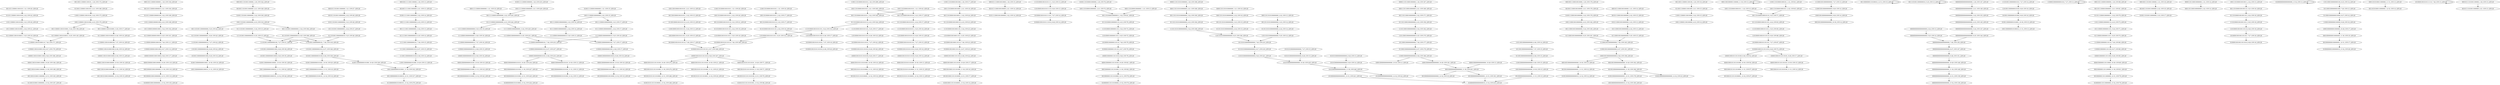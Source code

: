 digraph G {
    "11000011001010001000_8-28_COV:16_LEN:20" -> "10000110010100010000_9-29_COV:15_LEN:20";
    "01110000100000100010_6-25_COV:101_LEN:20" -> "11100001000001000100_7-26_COV:111_LEN:20";
    "00101110100110000000_2-22_COV:29_LEN:20" -> "01011101001100000000_3-23_COV:29_LEN:20";
    "01001111100110000000_3-22_COV:14_LEN:20" -> "10011111001100000000_4-23_COV:13_LEN:20";
    "11110100110000000010_6-25_COV:15_LEN:20" -> "11101001100000000100_7-27_COV:31_LEN:20";
    "11110100110000000010_6-25_COV:15_LEN:20" -> "11101001100000000101_7-26_COV:318_LEN:20";
    "11011100001100101000_3-23_COV:20_LEN:20" -> "10111000011001010001_4-24_COV:21_LEN:20";
    "01001111100001000000_1-20_COV:233_LEN:20" -> "10011111000010000000_2-21_COV:229_LEN:20";
    "00110100001001010110_3-23_COV:17_LEN:20" -> "01101000010010101101_4-24_COV:16_LEN:20";
    "00111010000100100011_3-22_COV:24_LEN:20" -> "01110100001001000110_4-23_COV:23_LEN:20";
    "11010011000000001000_8-28_COV:38_LEN:20" -> "10100110000000010000_9-29_COV:35_LEN:20";
    "00101111000100100000_2-21_COV:14_LEN:20" -> "01011110001001000000_3-22_COV:14_LEN:20";
    "01110000110010100011_5-25_COV:19_LEN:20" -> "11100001100101000110_7-26_COV:171_LEN:20";
    "11010000100101011110_6-26_COV:13_LEN:20" -> "10100001001010111101_7-27_COV:14_LEN:20";
    "01101000010010101101_4-24_COV:19_LEN:20" -> "11010000100101011011_5-25_COV:18_LEN:20";
    "00010010001101101000_11-30_COV:16_LEN:20" -> "00100100011011010000_12-31_COV:17_LEN:20";
    "11010000100000011011_6-25_COV:72_LEN:20" -> "10100001000000110110_7-26_COV:79_LEN:20";
    "11101000010010101101_5-24_COV:312_LEN:20" -> "11010000100101011011_6-25_COV:312_LEN:20";
    "11101000010010101101_5-24_COV:312_LEN:20" -> "11010000100101011010_6-26_COV:17_LEN:20";
    "00010010101101101000_11-30_COV:274_LEN:20" -> "00100101011011010000_12-31_COV:266_LEN:20";
    "11101000010000001101_5-24_COV:72_LEN:20" -> "11010000100000011011_6-25_COV:72_LEN:20";
    "10010000000000000000_10-30_COV:15_LEN:20" -> "00100000000000000001_11-31_COV:15_LEN:20";
    "11101001100000000100_7-27_COV:31_LEN:20" -> "11010011000000001000_8-28_COV:38_LEN:20";
    "00011011010100000000_2-22_COV:13_LEN:20" -> "00110110101000000000_3-23_COV:14_LEN:20";
    "11111000010000000000_5-25_COV:19_LEN:20" -> "11110000100000000001_6-26_COV:18_LEN:20";
    "00100100000000000000_11-30_COV:196_LEN:20" -> "01001000000000000001_12-31_COV:178_LEN:20";
    "00100100000000000000_11-30_COV:196_LEN:20" -> "01001000000000000000_12-32_COV:23_LEN:20";
    "00110011100001100100_1-20_COV:16_LEN:20" -> "01100111000011001000_2-21_COV:15_LEN:20";
    "10000100000100010000_9-28_COV:117_LEN:20" -> "00001000001000100000_10-29_COV:118_LEN:20";
    "00011001000001100000_11-30_COV:13_LEN:20" -> "00011001000001100000_11-30_COV:13_LEN:20";
    "10011010000100101011_2-22_COV:20_LEN:20" -> "00110100001001010110_3-23_COV:21_LEN:20";
    "10011101000010001011_2-22_COV:63_LEN:20" -> "00111010000100010110_3-23_COV:71_LEN:20";
    "01011101001100000000_3-23_COV:29_LEN:20" -> "10111010011000000001_4-24_COV:27_LEN:20";
    "11100010010000000000_7-27_COV:13_LEN:20" -> "11000100100000000000_8-28_COV:14_LEN:20";
    "00110000000110100010_12-31_COV:15_LEN:20" -> "00110000000110100010_12-31_COV:15_LEN:20";
    "10110010000000000000_7-27_COV:15_LEN:20" -> "01100100000000000000_8-28_COV:15_LEN:20";
    "01100111000011001000_2-21_COV:15_LEN:20" -> "11001110000110010000_3-22_COV:15_LEN:20";
    "00111010011000000010_5-25_COV:13_LEN:20" -> "00111010011000000010_5-25_COV:13_LEN:20";
    "10011101000010010001_2-21_COV:18_LEN:20" -> "00111010000100100011_3-22_COV:24_LEN:20";
    "01101110000110010100_2-22_COV:22_LEN:20" -> "11011100001100101000_3-23_COV:20_LEN:20";
    "11110000100000000001_6-26_COV:18_LEN:20" -> "11100001000000000010_7-27_COV:18_LEN:20";
    "00000000000000000000_4-23_COV:145_LEN:20" -> "00000000000000000000_5-24_COV:147_LEN:20";
    "00011011100001000001_1-20_COV:104_LEN:20" -> "00110111000010000010_2-21_COV:104_LEN:20";
    "10100001001010110101_7-27_COV:22_LEN:20" -> "01000010010101101010_8-28_COV:26_LEN:20";
    "11101100010000000000_5-24_COV:162_LEN:20" -> "11011000100000000000_6-25_COV:170_LEN:20";
    "11101001100000001010_7-27_COV:14_LEN:20" -> "11010011000000010100_8-28_COV:16_LEN:20";
    "01000010010101101010_8-28_COV:26_LEN:20" -> "10000100101011010100_9-29_COV:17_LEN:20";
    "11000010000000001010_7-27_COV:13_LEN:20" -> "11000010000000001010_7-27_COV:13_LEN:20";
    "11100001000000000100_7-27_COV:17_LEN:20" -> "11000010000000001001_8-28_COV:17_LEN:20";
    "00111011000100000000_3-22_COV:171_LEN:20" -> "01110110001000000000_4-23_COV:156_LEN:20";
    "01000010010101011010_8-28_COV:16_LEN:20" -> "10000100101010110100_9-29_COV:14_LEN:20";
    "11011100001000000110_4-23_COV:73_LEN:20" -> "10111000010000001101_5-24_COV:71_LEN:20";
    "10000100101010110100_9-29_COV:14_LEN:20" -> "00001001010101101000_10-30_COV:13_LEN:20";
    "11010000100101010110_6-26_COV:15_LEN:20" -> "10100001001010101101_7-27_COV:15_LEN:20";
    "00001001010110110100_10-29_COV:272_LEN:20" -> "00010010101101101000_11-30_COV:274_LEN:20";
    "00100000100010000000_12-31_COV:110_LEN:20" -> "01000001000100000001_13-32_COV:103_LEN:20";
    "01001000000000000001_12-31_COV:178_LEN:20" -> "10010000000000000010_13-32_COV:185_LEN:20";
    "00001100101000100000_10-30_COV:16_LEN:20" -> "00011001010001000000_11-31_COV:16_LEN:20";
    "00100111010011000000_2-22_COV:18_LEN:20" -> "01001110100110000000_3-23_COV:17_LEN:20";
    "10100110000000010000_9-29_COV:35_LEN:20" -> "01001100000000100001_10-30_COV:35_LEN:20";
    "00000000000000000000_12-31_COV:139_LEN:20" -> "00000000000000000000_13-32_COV:139_LEN:20";
    "00111000100100000000_5-24_COV:165_LEN:20" -> "01110001001000000000_6-25_COV:161_LEN:20";
    "10011000000001010001_11-30_COV:332_LEN:20" -> "00110000000010100010_12-31_COV:317_LEN:20";
    "11010000100101011011_5-25_COV:18_LEN:20" -> "10100001001010110110_7-26_COV:340_LEN:20";
    "11000100100000000000_8-27_COV:191_LEN:20" -> "10001001000000000000_9-28_COV:198_LEN:20";
    "11101000010001011011_5-25_COV:65_LEN:20" -> "11010000100010110110_6-26_COV:68_LEN:20";
    "00010001011011010000_11-31_COV:57_LEN:20" -> "00100010110110100001_12-32_COV:47_LEN:20";
    "10000100000000001010_9-29_COV:16_LEN:20" -> "00001000000000010100_10-30_COV:19_LEN:20";
    "11000100000000000000_9-28_COV:186_LEN:20" -> "10001000000000000000_10-30_COV:13_LEN:20";
    "11000100000000000000_9-28_COV:186_LEN:20" -> "10001000000000000000_10-29_COV:181_LEN:20";
    "00100101011011010100_12-31_COV:70_LEN:20" -> "01001010110110101001_13-32_COV:66_LEN:20";
    "00000000000000000000_3-22_COV:153_LEN:20" -> "00000000000000000000_4-23_COV:145_LEN:20";
    "00110000000010100010_12-31_COV:317_LEN:20" -> "01100000000101000101_13-32_COV:279_LEN:20";
    "10011111001100000000_4-23_COV:13_LEN:20" -> "00111110011000000001_5-24_COV:13_LEN:20";
    "10001001000000000000_9-28_COV:198_LEN:20" -> "00010010000000000000_10-30_COV:15_LEN:20";
    "10001001000000000000_9-28_COV:198_LEN:20" -> "00010010000000000000_10-29_COV:192_LEN:20";
    "11000010000001101100_8-27_COV:80_LEN:20" -> "10000100000011011000_9-28_COV:85_LEN:20";
    "00010010101101101000_11-31_COV:23_LEN:20" -> "00100101011011010001_12-32_COV:20_LEN:20";
    "10011110000100000000_2-22_COV:15_LEN:20" -> "00111100001000000000_3-23_COV:16_LEN:20";
    "00001101100010000000_1-21_COV:14_LEN:20" -> "00011011000100000000_2-22_COV:14_LEN:20";
    "00110100001001010110_3-23_COV:21_LEN:20" -> "01101000010010101101_4-24_COV:19_LEN:20";
    "00010000000001001000_11-31_COV:18_LEN:20" -> "00100000000010010000_12-32_COV:19_LEN:20";
    "10000100000011011010_9-28_COV:78_LEN:20" -> "00001000000110110100_10-29_COV:81_LEN:20";
    "00111011010100000000_3-22_COV:190_LEN:20" -> "01110110101000000000_4-23_COV:184_LEN:20";
    "10100000000000000001_12-31_COV:221_LEN:20" -> "01000000000000000010_13-32_COV:410_LEN:20";
    "00011111000010000000_1-21_COV:16_LEN:20" -> "00111110000100000000_3-22_COV:243_LEN:20";
    "00100000011011000000_12-31_COV:79_LEN:20" -> "01000000110110000000_13-32_COV:79_LEN:20";
    "01110001001000000000_5-25_COV:15_LEN:20" -> "11100010010000000000_7-26_COV:183_LEN:20";
    "10100001000000110110_7-26_COV:79_LEN:20" -> "01000010000001101101_8-27_COV:76_LEN:20";
    "11100001100101000100_7-27_COV:16_LEN:20" -> "11000011001010001000_8-28_COV:16_LEN:20";
    "10010000100101011011_6-25_COV:15_LEN:20" -> "00100001001010110110_7-26_COV:17_LEN:20";
    "01001100000001010001_10-30_COV:15_LEN:20" -> "10011000000010100010_11-31_COV:13_LEN:20";
    "11111001100000000101_7-26_COV:15_LEN:20" -> "11110011000000001010_8-27_COV:15_LEN:20";
    "00111010000100100110_3-23_COV:18_LEN:20" -> "01110100001001001101_4-24_COV:18_LEN:20";
    "11101101010000000000_5-24_COV:188_LEN:20" -> "11011010100000000000_6-25_COV:194_LEN:20";
    "00011101100010000000_2-21_COV:168_LEN:20" -> "00111011000100000000_3-22_COV:171_LEN:20";
    "00000000000000000000_5-24_COV:147_LEN:20" -> "00000000000000000000_6-25_COV:144_LEN:20";
    "01110100110000000001_6-26_COV:20_LEN:20" -> "11101001100000000010_7-27_COV:22_LEN:20";
    "10111000010000010001_5-24_COV:102_LEN:20" -> "01110000100000100010_6-25_COV:101_LEN:20";
    "00011101101010000000_2-21_COV:186_LEN:20" -> "00111011010100000000_3-22_COV:190_LEN:20";
    "00010011100010010000_1-20_COV:178_LEN:20" -> "00100111000100100000_2-21_COV:176_LEN:20";
    "00010000000001010100_11-30_COV:227_LEN:20" -> "00100000000010101000_12-31_COV:225_LEN:20";
    "00001101101010000000_1-21_COV:16_LEN:20" -> "00011011010100000000_2-22_COV:16_LEN:20";
    "10000100101011011010_9-28_COV:347_LEN:20" -> "00001001010110110100_10-29_COV:272_LEN:20";
    "10000100101011011010_9-28_COV:347_LEN:20" -> "00001001010110110100_10-30_COV:21_LEN:20";
    "10000100101011011010_9-28_COV:347_LEN:20" -> "00001001010110110101_10-29_COV:71_LEN:20";
    "11001000000000000000_9-29_COV:15_LEN:20" -> "10010000000000000000_10-30_COV:15_LEN:20";
    "01000000000000000000_13-32_COV:13_LEN:20" -> "01000000000000000000_13-32_COV:13_LEN:20";
    "00111110011000000001_5-24_COV:13_LEN:20" -> "01111100110000000010_6-25_COV:14_LEN:20";
    "11001000010010101101_5-24_COV:13_LEN:20" -> "10010000100101011011_6-25_COV:15_LEN:20";
    "00010011101001100000_1-21_COV:18_LEN:20" -> "00100111010011000000_2-22_COV:18_LEN:20";
    "01110000100000011011_6-25_COV:74_LEN:20" -> "11100001000000110110_7-26_COV:80_LEN:20";
    "00000000000000000000_7-26_COV:150_LEN:20" -> "00000000000000000000_8-27_COV:147_LEN:20";
    "00110111000011001010_1-21_COV:20_LEN:20" -> "01101110000110010100_2-22_COV:22_LEN:20";
    "01111010011000000001_5-24_COV:15_LEN:20" -> "11110100110000000010_6-25_COV:15_LEN:20";
    "11101000010010101111_5-25_COV:13_LEN:20" -> "11010000100101011110_6-26_COV:13_LEN:20";
    "10011000000001010010_11-31_COV:18_LEN:20" -> "00110000000010100101_12-32_COV:18_LEN:20";
    "10001000000001000000_10-29_COV:17_LEN:20" -> "00010000000010000000_11-30_COV:19_LEN:20";
    "01101010000000000000_8-27_COV:218_LEN:20" -> "11010100000000000000_9-28_COV:221_LEN:20";
    "00011011010100000000_2-22_COV:16_LEN:20" -> "00110110101000000000_3-23_COV:15_LEN:20";
    "10011100010010000000_4-23_COV:162_LEN:20" -> "00111000100100000000_5-24_COV:165_LEN:20";
    "00100000000100000001_12-31_COV:17_LEN:20" -> "01000000001000000010_13-32_COV:28_LEN:20";
    "00110011100001100101_1-20_COV:172_LEN:20" -> "01100111000011001010_2-21_COV:168_LEN:20";
    "00001000000110110000_10-29_COV:80_LEN:20" -> "00010000001101100000_11-30_COV:81_LEN:20";
    "11100110000000010100_9-28_COV:14_LEN:20" -> "11001100000000101000_10-29_COV:13_LEN:20";
    "10000100000000010010_9-29_COV:19_LEN:20" -> "00001000000000100100_10-30_COV:18_LEN:20";
    "00100100011011010000_12-31_COV:17_LEN:20" -> "01001000110110100001_13-32_COV:14_LEN:20";
    "10011101001100000000_4-23_COV:316_LEN:20" -> "00111010011000000000_5-25_COV:22_LEN:20";
    "10011101001100000000_4-23_COV:316_LEN:20" -> "00111010011000000001_5-24_COV:304_LEN:20";
    "00010010000000000000_10-30_COV:15_LEN:20" -> "00100100000000000001_11-31_COV:14_LEN:20";
    "00010111100010010000_1-20_COV:15_LEN:20" -> "00101111000100100000_2-21_COV:14_LEN:20";
    "11011001000000000000_6-26_COV:14_LEN:20" -> "10110010000000000000_7-27_COV:15_LEN:20";
    "01001110001001000000_3-22_COV:176_LEN:20" -> "10011100010010000000_4-23_COV:162_LEN:20";
    "00111000011001010001_5-24_COV:158_LEN:20" -> "01110000110010100011_6-25_COV:145_LEN:20";
    "10000100010110110100_9-29_COV:52_LEN:20" -> "00001000101101101000_10-30_COV:54_LEN:20";
    "01110001001000000000_6-25_COV:161_LEN:20" -> "11100010010000000000_7-26_COV:183_LEN:20";
    "00011011100001000000_1-20_COV:89_LEN:20" -> "00110111000010000001_2-21_COV:81_LEN:20";
    "00000000000000000000_9-28_COV:151_LEN:20" -> "00000000000000000000_10-29_COV:148_LEN:20";
    "01110000110010100010_6-26_COV:16_LEN:20" -> "11100001100101000100_7-27_COV:16_LEN:20";
    "00001000101101101010_10-30_COV:15_LEN:20" -> "00010001011011010100_11-31_COV:14_LEN:20";
    "00111010000100010110_3-23_COV:71_LEN:20" -> "01110100001000101101_4-24_COV:63_LEN:20";
    "00110110101000000000_3-23_COV:15_LEN:20" -> "01101101010000000000_4-24_COV:15_LEN:20";
    "10000100000011011000_9-28_COV:85_LEN:20" -> "00001000000110110000_10-29_COV:80_LEN:20";
    "00001000000000101010_10-29_COV:234_LEN:20" -> "00010000000001010100_11-30_COV:227_LEN:20";
    "00010000000001010100_11-31_COV:13_LEN:20" -> "00100000000010101000_12-32_COV:13_LEN:20";
    "11010011000000001010_8-27_COV:326_LEN:20" -> "10100110000000010100_9-28_COV:339_LEN:20";
    "01100100001001010110_4-23_COV:15_LEN:20" -> "11001000010010101101_5-24_COV:13_LEN:20";
    "01111000010000000001_4-24_COV:17_LEN:20" -> "11110000100000000010_5-25_COV:18_LEN:20";
    "00111110000100000000_3-22_COV:243_LEN:20" -> "01111100001000000000_4-23_COV:242_LEN:20";
    "11100001000001000100_7-26_COV:111_LEN:20" -> "11000010000010001000_8-27_COV:112_LEN:20";
    "11011010100000000000_6-25_COV:194_LEN:20" -> "10110101000000000000_7-26_COV:210_LEN:20";
    "10011101000010000001_2-21_COV:74_LEN:20" -> "00111010000100000011_3-22_COV:81_LEN:20";
    "00010111000100100000_1-21_COV:14_LEN:20" -> "00101110001001000000_2-22_COV:15_LEN:20";
    "10111000010000001101_5-24_COV:71_LEN:20" -> "01110000100000011011_6-25_COV:74_LEN:20";
    "10011100001100101000_4-23_COV:170_LEN:20" -> "00111000011001010001_5-24_COV:158_LEN:20";
    "10011100001100101000_4-23_COV:170_LEN:20" -> "00111000011001010001_5-25_COV:17_LEN:20";
    "01001110100001000000_1-20_COV:78_LEN:20" -> "10011101000010000001_2-21_COV:74_LEN:20";
    "00001110110101000000_1-20_COV:186_LEN:20" -> "00011101101010000000_2-21_COV:186_LEN:20";
    "10000110010100011000_9-28_COV:188_LEN:20" -> "00001100101000110000_10-29_COV:184_LEN:20";
    "00011010100011000000_11-31_COV:13_LEN:20" -> "00110101000110000001_12-32_COV:14_LEN:20";
    "00100000000000000001_11-31_COV:15_LEN:20" -> "01000000000000000010_13-32_COV:410_LEN:20";
    "00001000000000010100_10-30_COV:19_LEN:20" -> "00010000000000101000_11-31_COV:18_LEN:20";
    "11101000010010101011_5-25_COV:16_LEN:20" -> "11010000100101010110_6-26_COV:15_LEN:20";
    "10101000000000000000_10-29_COV:225_LEN:20" -> "01010000000000000000_11-30_COV:240_LEN:20";
    "00110110101000000000_3-23_COV:14_LEN:20" -> "01101101010000000000_4-24_COV:14_LEN:20";
    "10000100101011010100_9-29_COV:17_LEN:20" -> "00001001010110101000_10-30_COV:16_LEN:20";
    "01100100000000000000_8-28_COV:15_LEN:20" -> "11001000000000000000_9-29_COV:15_LEN:20";
    "00001001010110101000_10-30_COV:16_LEN:20" -> "00010010101101010000_11-31_COV:16_LEN:20";
    "00111010000100000011_3-22_COV:81_LEN:20" -> "01110100001000000110_4-23_COV:76_LEN:20";
    "01010100000000000000_8-28_COV:15_LEN:20" -> "10101000000000000000_10-29_COV:225_LEN:20";
    "01110100001000101101_4-24_COV:63_LEN:20" -> "11101000010001011011_5-25_COV:65_LEN:20";
    "00100000000010101000_12-31_COV:225_LEN:20" -> "01000000000101010000_13-32_COV:224_LEN:20";
    "11000100100000000000_8-28_COV:14_LEN:20" -> "10001001000000000000_9-29_COV:14_LEN:20";
    "11000010000000000101_8-28_COV:15_LEN:20" -> "10000100000000001010_9-29_COV:16_LEN:20";
    "11101000010010101101_5-25_COV:17_LEN:20" -> "11010000100101011010_6-26_COV:18_LEN:20";
    "10110001000000000000_7-26_COV:177_LEN:20" -> "01100010000000000000_8-27_COV:179_LEN:20";
    "00000000000000000000_8-27_COV:147_LEN:20" -> "00000000000000000000_9-28_COV:151_LEN:20";
    "00000000000000000000_11-30_COV:148_LEN:20" -> "00000000000000000000_12-31_COV:139_LEN:20";
    "11010100000000000000_9-28_COV:221_LEN:20" -> "10101000000000000000_10-29_COV:225_LEN:20";
    "00010000000000101000_11-31_COV:18_LEN:20" -> "00100000000001010000_12-32_COV:20_LEN:20";
    "00000000000000000000_6-25_COV:144_LEN:20" -> "00000000000000000000_7-26_COV:150_LEN:20";
    "00100111000100100000_2-21_COV:176_LEN:20" -> "01001110001001000000_3-22_COV:176_LEN:20";
    "11100001000000110110_7-26_COV:80_LEN:20" -> "11000010000001101100_8-27_COV:80_LEN:20";
    "11011100001000001000_4-23_COV:108_LEN:20" -> "10111000010000010001_5-24_COV:102_LEN:20";
    "00100100000000000001_11-31_COV:14_LEN:20" -> "01001000000000000010_12-32_COV:14_LEN:20";
    "00011001010001000000_11-31_COV:16_LEN:20" -> "00110010100010000001_12-32_COV:15_LEN:20";
    "11000010000000001001_8-28_COV:17_LEN:20" -> "10000100000000010010_9-29_COV:19_LEN:20";
    "10101000000000000000_9-29_COV:14_LEN:20" -> "01010000000000000000_11-30_COV:240_LEN:20";
    "00111000011001010001_5-25_COV:17_LEN:20" -> "01110000110010100010_6-26_COV:16_LEN:20";
    "01110000110010100011_6-25_COV:145_LEN:20" -> "11100001100101000110_7-26_COV:171_LEN:20";
    "01001110100110000000_3-22_COV:330_LEN:20" -> "10011101001100000000_4-23_COV:316_LEN:20";
    "11101001100000000010_7-27_COV:22_LEN:20" -> "11010011000000000100_8-28_COV:22_LEN:20";
    "00001001010101101000_10-30_COV:13_LEN:20" -> "00010010101011010000_11-31_COV:15_LEN:20";
    "00010000000000000000_11-30_COV:201_LEN:20" -> "00100000000000000000_12-32_COV:19_LEN:20";
    "00010000000000000000_11-30_COV:201_LEN:20" -> "00100000000000000001_12-31_COV:181_LEN:20";
    "00110111000010000010_2-21_COV:104_LEN:20" -> "01101110000100000100_3-22_COV:109_LEN:20";
    "00100111010011000000_2-21_COV:328_LEN:20" -> "01001110100110000000_3-22_COV:330_LEN:20";
    "00010011101001100000_1-20_COV:322_LEN:20" -> "00100111010011000000_2-21_COV:328_LEN:20";
    "00001100101000110000_10-29_COV:184_LEN:20" -> "00011001010001100000_11-30_COV:189_LEN:20";
    "01000010000001101101_8-27_COV:76_LEN:20" -> "10000100000011011010_9-28_COV:78_LEN:20";
    "01110100001001010110_4-23_COV:324_LEN:20" -> "11101000010010101101_5-24_COV:312_LEN:20";
    "01110100001001010110_4-23_COV:324_LEN:20" -> "11101000010010101101_5-25_COV:17_LEN:20";
    "01100010000000010000_8-27_COV:14_LEN:20" -> "11000100000000100000_9-28_COV:16_LEN:20";
    "11010000100101011010_6-26_COV:18_LEN:20" -> "10100001001010110101_7-27_COV:22_LEN:20";
    "11111000010000000001_5-24_COV:225_LEN:20" -> "11110000100000000010_6-25_COV:231_LEN:20";
    "11000010000000001010_8-27_COV:237_LEN:20" -> "10000100000000010101_9-28_COV:233_LEN:20";
    "10110001000000001000_7-26_COV:13_LEN:20" -> "01100010000000010000_8-27_COV:14_LEN:20";
    "10100110000000101000_9-29_COV:16_LEN:20" -> "01001100000001010001_10-30_COV:15_LEN:20";
    "11010000100101011011_6-25_COV:312_LEN:20" -> "10100001001010110110_7-26_COV:340_LEN:20";
    "00100111110011000000_2-21_COV:13_LEN:20" -> "01001111100110000000_3-22_COV:14_LEN:20";
    "10110101000000000000_7-26_COV:210_LEN:20" -> "01101010000000000000_8-27_COV:218_LEN:20";
    "00010000001101101000_11-30_COV:82_LEN:20" -> "00100000011011010000_12-31_COV:78_LEN:20";
    "01000010010101101101_8-27_COV:346_LEN:20" -> "10000100101011011010_9-28_COV:347_LEN:20";
    "10000110010100010000_9-29_COV:15_LEN:20" -> "00001100101000100000_10-30_COV:16_LEN:20";
    "11110000100000000010_6-25_COV:231_LEN:20" -> "11100001000000000100_7-27_COV:17_LEN:20";
    "11110000100000000010_6-25_COV:231_LEN:20" -> "11100001000000000101_7-26_COV:233_LEN:20";
    "01101101010000000000_4-24_COV:14_LEN:20" -> "11011010100000000000_5-25_COV:14_LEN:20";
    "00101110001001000000_2-22_COV:15_LEN:20" -> "01011100010010000000_3-23_COV:13_LEN:20";
    "00010000000010000000_11-30_COV:19_LEN:20" -> "00100000000100000001_12-31_COV:17_LEN:20";
    "11110011000000001010_8-27_COV:15_LEN:20" -> "11100110000000010100_9-28_COV:14_LEN:20";
    "11110000100000000010_5-25_COV:18_LEN:20" -> "11100001000000000100_7-27_COV:17_LEN:20";
    "11110000100000000010_5-25_COV:18_LEN:20" -> "11100001000000000101_7-26_COV:233_LEN:20";
    "01111100110000000010_6-25_COV:14_LEN:20" -> "11111001100000000101_7-26_COV:15_LEN:20";
    "11101000010010011011_5-25_COV:18_LEN:20" -> "11010000100100110110_6-26_COV:18_LEN:20";
    "00001000000000000000_10-29_COV:13_LEN:20" -> "00010000000000000000_11-30_COV:201_LEN:20";
    "11100001000000000101_7-26_COV:233_LEN:20" -> "11000010000000001010_8-27_COV:237_LEN:20";
    "00001000101101101000_10-30_COV:54_LEN:20" -> "00010001011011010000_11-31_COV:57_LEN:20";
    "10011101000010010101_1-21_COV:43_LEN:20" -> "00111010000100101011_3-22_COV:344_LEN:20";
    "10011101000010010101_1-21_COV:43_LEN:20" -> "00111010000100101010_3-23_COV:17_LEN:20";
    "01110110001000000000_4-23_COV:156_LEN:20" -> "11101100010000000000_5-24_COV:162_LEN:20";
    "10000100100011011010_9-28_COV:22_LEN:20" -> "00001001000110110100_10-29_COV:17_LEN:20";
    "00001000000000100100_10-30_COV:18_LEN:20" -> "00010000000001001000_11-31_COV:18_LEN:20";
    "00010011111001100000_1-20_COV:13_LEN:20" -> "00100111110011000000_2-21_COV:13_LEN:20";
    "00111100001000000000_3-23_COV:17_LEN:20" -> "01111000010000000001_4-24_COV:17_LEN:20";
    "00001001010110110100_10-30_COV:21_LEN:20" -> "00010010101101101000_11-31_COV:23_LEN:20";
    "11001110100001000101_1-21_COV:61_LEN:20" -> "10011101000010001011_2-22_COV:63_LEN:20";
    "11000011001010001100_8-27_COV:179_LEN:20" -> "10000110010100011000_9-28_COV:188_LEN:20";
    "10011000000001000010_11-31_COV:32_LEN:20" -> "00110000000010000101_12-32_COV:26_LEN:20";
    "00010010101011010000_11-31_COV:15_LEN:20" -> "00100101010110100001_12-32_COV:13_LEN:20";
    "01100111000011001010_2-21_COV:168_LEN:20" -> "11001110000110010100_3-22_COV:173_LEN:20";
    "00010111010011000000_1-21_COV:27_LEN:20" -> "00101110100110000000_2-22_COV:29_LEN:20";
    "10000100010110110101_9-29_COV:17_LEN:20" -> "00001000101101101010_10-30_COV:15_LEN:20";
    "01000010010001101101_8-27_COV:23_LEN:20" -> "10000100100011011010_9-28_COV:22_LEN:20";
    "01001100000000010001_10-30_COV:16_LEN:20" -> "10011000000000100010_11-31_COV:16_LEN:20";
    "00010000010001000000_11-30_COV:116_LEN:20" -> "00100000100010000000_12-31_COV:110_LEN:20";
    "11001101000010010101_1-21_COV:16_LEN:20" -> "10011010000100101011_2-22_COV:17_LEN:20";
    "11000100000000100000_9-28_COV:16_LEN:20" -> "10001000000001000000_10-29_COV:17_LEN:20";
    "10011111000010000000_2-21_COV:229_LEN:20" -> "00111110000100000000_3-22_COV:243_LEN:20";
    "01011100010010000000_3-23_COV:13_LEN:20" -> "10111000100100000000_4-24_COV:13_LEN:20";
    "10100110000000001000_9-29_COV:19_LEN:20" -> "01001100000000010001_10-30_COV:16_LEN:20";
    "10100110000000010100_9-28_COV:339_LEN:20" -> "01001100000000101001_10-30_COV:20_LEN:20";
    "10100110000000010100_9-28_COV:339_LEN:20" -> "01001100000000101000_10-29_COV:326_LEN:20";
    "11010000100101011010_6-26_COV:17_LEN:20" -> "10100001001010110101_7-27_COV:18_LEN:20";
    "10100001001000110110_7-26_COV:23_LEN:20" -> "01000010010001101101_8-27_COV:23_LEN:20";
    "11010011000000000100_8-28_COV:22_LEN:20" -> "10100110000000001000_9-29_COV:19_LEN:20";
    "10101010000000000000_7-27_COV:15_LEN:20" -> "01010100000000000000_8-28_COV:15_LEN:20";
    "11010000100100011011_6-25_COV:23_LEN:20" -> "10100001001000110110_7-26_COV:23_LEN:20";
    "01100010000000000000_8-27_COV:179_LEN:20" -> "11000100000000000000_9-28_COV:186_LEN:20";
    "11011000100000000100_6-25_COV:14_LEN:20" -> "10110001000000001000_7-26_COV:13_LEN:20";
    "00111010000100101011_3-22_COV:344_LEN:20" -> "01110100001001010110_4-23_COV:324_LEN:20";
    "00000000000000000000_4-24_COV:13_LEN:20" -> "00000000000000000000_5-25_COV:14_LEN:20";
    "01101110000100000100_3-22_COV:109_LEN:20" -> "11011100001000001000_4-23_COV:108_LEN:20";
    "11001101000010010101_1-21_COV:20_LEN:20" -> "10011010000100101011_2-22_COV:20_LEN:20";
    "01000010001011011010_8-28_COV:72_LEN:20" -> "10000100010110110100_9-29_COV:52_LEN:20";
    "01000010001011011010_8-28_COV:72_LEN:20" -> "10000100010110110101_9-29_COV:17_LEN:20";
    "00111100001000000000_3-23_COV:16_LEN:20" -> "01111000010000000001_4-24_COV:14_LEN:20";
    "10100001001010110101_7-27_COV:18_LEN:20" -> "01000010010101101010_8-28_COV:20_LEN:20";
    "01001100000000101001_10-30_COV:20_LEN:20" -> "10011000000001010010_11-31_COV:18_LEN:20";
    "00001110110001000000_1-20_COV:167_LEN:20" -> "00011101100010000000_2-21_COV:168_LEN:20";
    "00100001001010110110_7-26_COV:17_LEN:20" -> "01000010010101101101_8-27_COV:346_LEN:20";
    "11011000100000000000_6-25_COV:170_LEN:20" -> "10110001000000000000_7-26_COV:177_LEN:20";
    "00111010011000000000_5-25_COV:22_LEN:20" -> "01110100110000000001_6-26_COV:20_LEN:20";
    "10001000000000000000_10-29_COV:181_LEN:20" -> "00010000000000000000_11-30_COV:201_LEN:20";
    "00001001000110110100_10-29_COV:17_LEN:20" -> "00010010001101101000_11-30_COV:16_LEN:20";
    "00010010101101010000_11-31_COV:16_LEN:20" -> "00100101011010100001_12-32_COV:16_LEN:20";
    "11011010100000000000_5-25_COV:14_LEN:20" -> "10110101000000000000_7-26_COV:210_LEN:20";
    "00110010000100101011_3-22_COV:15_LEN:20" -> "01100100001001010110_4-23_COV:15_LEN:20";
    "11001110100001001000_1-20_COV:17_LEN:20" -> "10011101000010010001_2-21_COV:18_LEN:20";
    "11000010000010001000_8-27_COV:112_LEN:20" -> "10000100000100010000_9-28_COV:117_LEN:20";
    "01111000010000000001_4-24_COV:14_LEN:20" -> "11110000100000000010_5-25_COV:13_LEN:20";
    "10011101000010010101_2-21_COV:305_LEN:20" -> "00111010000100101011_3-22_COV:344_LEN:20";
    "10011101000010010101_2-21_COV:305_LEN:20" -> "00111010000100101010_3-23_COV:17_LEN:20";
    "10100001001010111101_7-27_COV:14_LEN:20" -> "01000010010101111010_8-28_COV:14_LEN:20";
    "10111000100100000000_4-24_COV:13_LEN:20" -> "01110001001000000000_5-25_COV:15_LEN:20";
    "00011001010001100000_11-30_COV:189_LEN:20" -> "00110010100011000000_12-31_COV:183_LEN:20";
    "00010010101101101010_11-30_COV:71_LEN:20" -> "00100101011011010100_12-31_COV:70_LEN:20";
    "01001111000010000000_1-21_COV:15_LEN:20" -> "10011110000100000000_2-22_COV:15_LEN:20";
    "00000000000000000000_5-25_COV:14_LEN:20" -> "00000000000000000000_7-26_COV:150_LEN:20";
    "11100010010000000000_7-26_COV:183_LEN:20" -> "11000100100000000000_8-27_COV:191_LEN:20";
    "10100001001010110110_7-26_COV:340_LEN:20" -> "01000010010101101101_8-27_COV:346_LEN:20";
    "11010000100010110110_6-26_COV:68_LEN:20" -> "10100001000101101101_7-27_COV:67_LEN:20";
    "01001100000000100001_10-30_COV:35_LEN:20" -> "10011000000001000010_11-31_COV:32_LEN:20";
    "01010000000000000000_11-30_COV:240_LEN:20" -> "10100000000000000001_12-31_COV:221_LEN:20";
    "01010000000000000000_11-30_COV:240_LEN:20" -> "10100000000000000000_12-32_COV:22_LEN:20";
    "10011010000100101011_2-22_COV:17_LEN:20" -> "00110100001001010110_3-23_COV:17_LEN:20";
    "10011110000100000000_2-22_COV:15_LEN:20" -> "00111100001000000000_3-23_COV:17_LEN:20";
    "10100001001010111110_7-26_COV:13_LEN:20" -> "10100001001010111110_7-26_COV:13_LEN:20";
    "00001001010110110101_10-29_COV:71_LEN:20" -> "00010010101101101010_11-30_COV:71_LEN:20";
    "10011001000010010101_2-21_COV:14_LEN:20" -> "00110010000100101011_3-22_COV:15_LEN:20";
    "11010000100100110110_6-26_COV:18_LEN:20" -> "10100001001001101101_7-27_COV:18_LEN:20";
    "10000100000000010101_9-28_COV:233_LEN:20" -> "00001000000000101010_10-29_COV:234_LEN:20";
    "10000100000000010101_9-28_COV:233_LEN:20" -> "00001000000000101010_10-30_COV:13_LEN:20";
    "00000000000000000000_1-20_COV:147_LEN:20" -> "00000000000000000000_2-21_COV:149_LEN:20";
    "10100001001001101101_7-27_COV:18_LEN:20" -> "01000010010011011010_8-28_COV:18_LEN:20";
    "01110100001001000110_4-23_COV:23_LEN:20" -> "11101000010010001101_5-24_COV:23_LEN:20";
    "10111000011001010001_4-24_COV:21_LEN:20" -> "01110000110010100011_5-25_COV:19_LEN:20";
    "01101000010010101101_4-24_COV:16_LEN:20" -> "11010000100101011011_6-25_COV:312_LEN:20";
    "01101000010010101101_4-24_COV:16_LEN:20" -> "11010000100101011010_6-26_COV:17_LEN:20";
    "00000000000000000000_2-21_COV:149_LEN:20" -> "00000000000000000000_3-22_COV:153_LEN:20";
    "00010000001101100000_11-30_COV:81_LEN:20" -> "00100000011011000000_12-31_COV:79_LEN:20";
    "01110100001001010101_4-24_COV:17_LEN:20" -> "11101000010010101011_5-25_COV:16_LEN:20";
    "11100001100101000110_7-26_COV:171_LEN:20" -> "11000011001010001100_8-27_COV:179_LEN:20";
    "01010100000000000000_8-28_COV:13_LEN:20" -> "10101000000000000000_9-29_COV:14_LEN:20";
    "11100001000000000010_7-27_COV:18_LEN:20" -> "11000010000000000101_8-28_COV:15_LEN:20";
    "01111100001000000000_4-23_COV:242_LEN:20" -> "11111000010000000000_5-25_COV:19_LEN:20";
    "01111100001000000000_4-23_COV:242_LEN:20" -> "11111000010000000001_5-24_COV:225_LEN:20";
    "10011101000010010011_2-22_COV:13_LEN:20" -> "00111010000100100110_3-23_COV:18_LEN:20";
    "11101001100000000101_7-26_COV:318_LEN:20" -> "11010011000000001010_8-27_COV:326_LEN:20";
    "00010111101001100000_1-20_COV:13_LEN:20" -> "00101111010011000000_2-21_COV:13_LEN:20";
    "01110100110000000010_6-25_COV:308_LEN:20" -> "11101001100000000100_7-27_COV:31_LEN:20";
    "01110100110000000010_6-25_COV:308_LEN:20" -> "11101001100000000101_7-26_COV:318_LEN:20";
    "00001000000000101010_10-30_COV:13_LEN:20" -> "00010000000001010100_11-31_COV:13_LEN:20";
    "11001110100001001010_1-20_COV:299_LEN:20" -> "10011101000010010101_2-21_COV:305_LEN:20";
    "10100001001010101101_7-27_COV:15_LEN:20" -> "01000010010101011010_8-28_COV:16_LEN:20";
    "00001000000110110100_10-29_COV:81_LEN:20" -> "00010000001101101000_11-30_COV:82_LEN:20";
    "01110100001001001101_4-24_COV:18_LEN:20" -> "11101000010010011011_5-25_COV:18_LEN:20";
    "10001001000000000000_9-29_COV:14_LEN:20" -> "00010010000000000000_10-30_COV:14_LEN:20";
    "10111010011000000001_4-24_COV:27_LEN:20" -> "01110100110000000010_5-25_COV:26_LEN:20";
    "01001111000010000000_1-21_COV:15_LEN:20" -> "10011110000100000000_2-22_COV:15_LEN:20";
    "00100101011011010000_12-31_COV:266_LEN:20" -> "01001010110110100001_13-32_COV:246_LEN:20";
    "00111010000100101010_3-23_COV:17_LEN:20" -> "01110100001001010101_4-24_COV:17_LEN:20";
    "01110110101000000000_4-23_COV:184_LEN:20" -> "11101101010000000000_5-24_COV:188_LEN:20";
    "00100000000000000001_12-31_COV:181_LEN:20" -> "01000000000000000010_13-32_COV:410_LEN:20";
    "11101000010010001101_5-24_COV:23_LEN:20" -> "11010000100100011011_6-25_COV:23_LEN:20";
    "00110010100011000000_12-31_COV:183_LEN:20" -> "01100101000110000001_13-32_COV:167_LEN:20";
    "11001110000110010100_3-22_COV:173_LEN:20" -> "10011100001100101000_4-23_COV:170_LEN:20";
    "01110100110000000010_5-25_COV:26_LEN:20" -> "11101001100000000100_7-27_COV:31_LEN:20";
    "01110100110000000010_5-25_COV:26_LEN:20" -> "11101001100000000101_7-26_COV:318_LEN:20";
    "00011101000010000001_1-21_COV:13_LEN:20" -> "00111010000100000011_3-22_COV:81_LEN:20";
    "01001100000000101000_10-29_COV:326_LEN:20" -> "10011000000001010001_11-30_COV:332_LEN:20";
    "01101101010000000000_4-24_COV:15_LEN:20" -> "11011010100000000000_6-25_COV:194_LEN:20";
    "01110100001000000110_4-23_COV:76_LEN:20" -> "11101000010000001101_5-24_COV:72_LEN:20";
    "11001100000000101000_10-29_COV:13_LEN:20" -> "10011000000001010001_11-30_COV:332_LEN:20";
    "00111010011000000001_5-24_COV:304_LEN:20" -> "01110100110000000010_6-25_COV:308_LEN:20";
    "00001000001000100000_10-29_COV:118_LEN:20" -> "00010000010001000000_11-30_COV:116_LEN:20";
    "01101110000100000011_3-22_COV:79_LEN:20" -> "11011100001000000110_4-23_COV:73_LEN:20";
    "00110111000010000001_2-21_COV:81_LEN:20" -> "01101110000100000011_3-22_COV:79_LEN:20";
    "00100000011011010000_12-31_COV:78_LEN:20" -> "01000000110110100000_13-32_COV:79_LEN:20";
    "10100001000101101101_7-27_COV:67_LEN:20" -> "01000010001011011010_8-28_COV:72_LEN:20";
    "00000000000000000000_10-29_COV:148_LEN:20" -> "00000000000000000000_11-30_COV:148_LEN:20";
    "10011101000010001011_1-22_COV:14_LEN:20" -> "00111010000100010110_3-23_COV:71_LEN:20";
    "11010011000000010100_8-28_COV:16_LEN:20" -> "10100110000000101000_9-29_COV:16_LEN:20";
    "00010010000000000000_10-29_COV:192_LEN:20" -> "00100100000000000000_11-30_COV:196_LEN:20";
    "11001110000110010000_3-22_COV:15_LEN:20" -> "10011100001100100000_4-23_COV:14_LEN:20";
}

